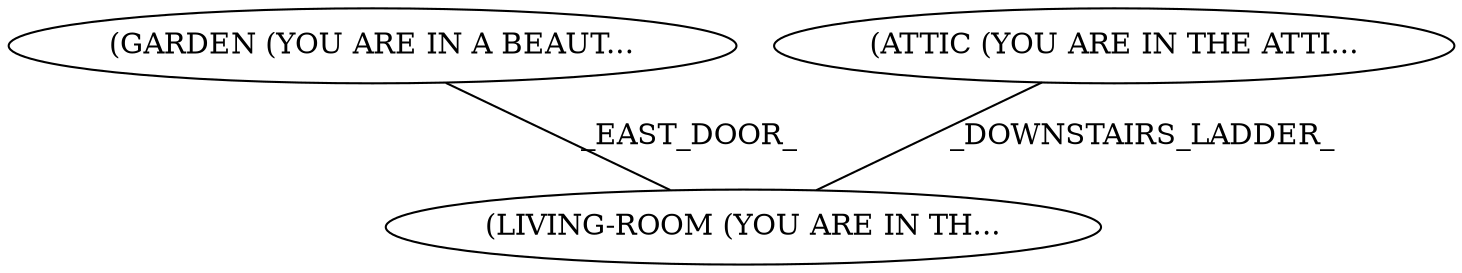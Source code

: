 graph{
LIVING_ROOM[label="(LIVING-ROOM (YOU ARE IN TH..."];
GARDEN[label="(GARDEN (YOU ARE IN A BEAUT..."];
ATTIC[label="(ATTIC (YOU ARE IN THE ATTI..."];
GARDEN--LIVING_ROOM[label="_EAST_DOOR_"];
ATTIC--LIVING_ROOM[label="_DOWNSTAIRS_LADDER_"];}